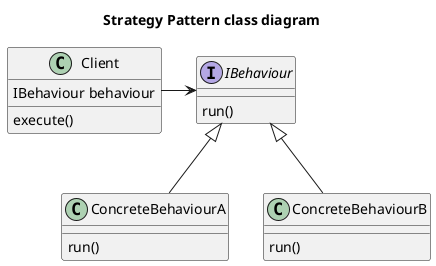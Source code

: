 @startuml Strategy Pattern class diagram
title Strategy Pattern class diagram
class Client {
    IBehaviour behaviour
    execute()
}

interface IBehaviour {
    run()
}

class ConcreteBehaviourA {
    run()
}

class ConcreteBehaviourB {
    run()
}

Client -> IBehaviour
IBehaviour <|-- ConcreteBehaviourA
IBehaviour <|-- ConcreteBehaviourB
@enduml